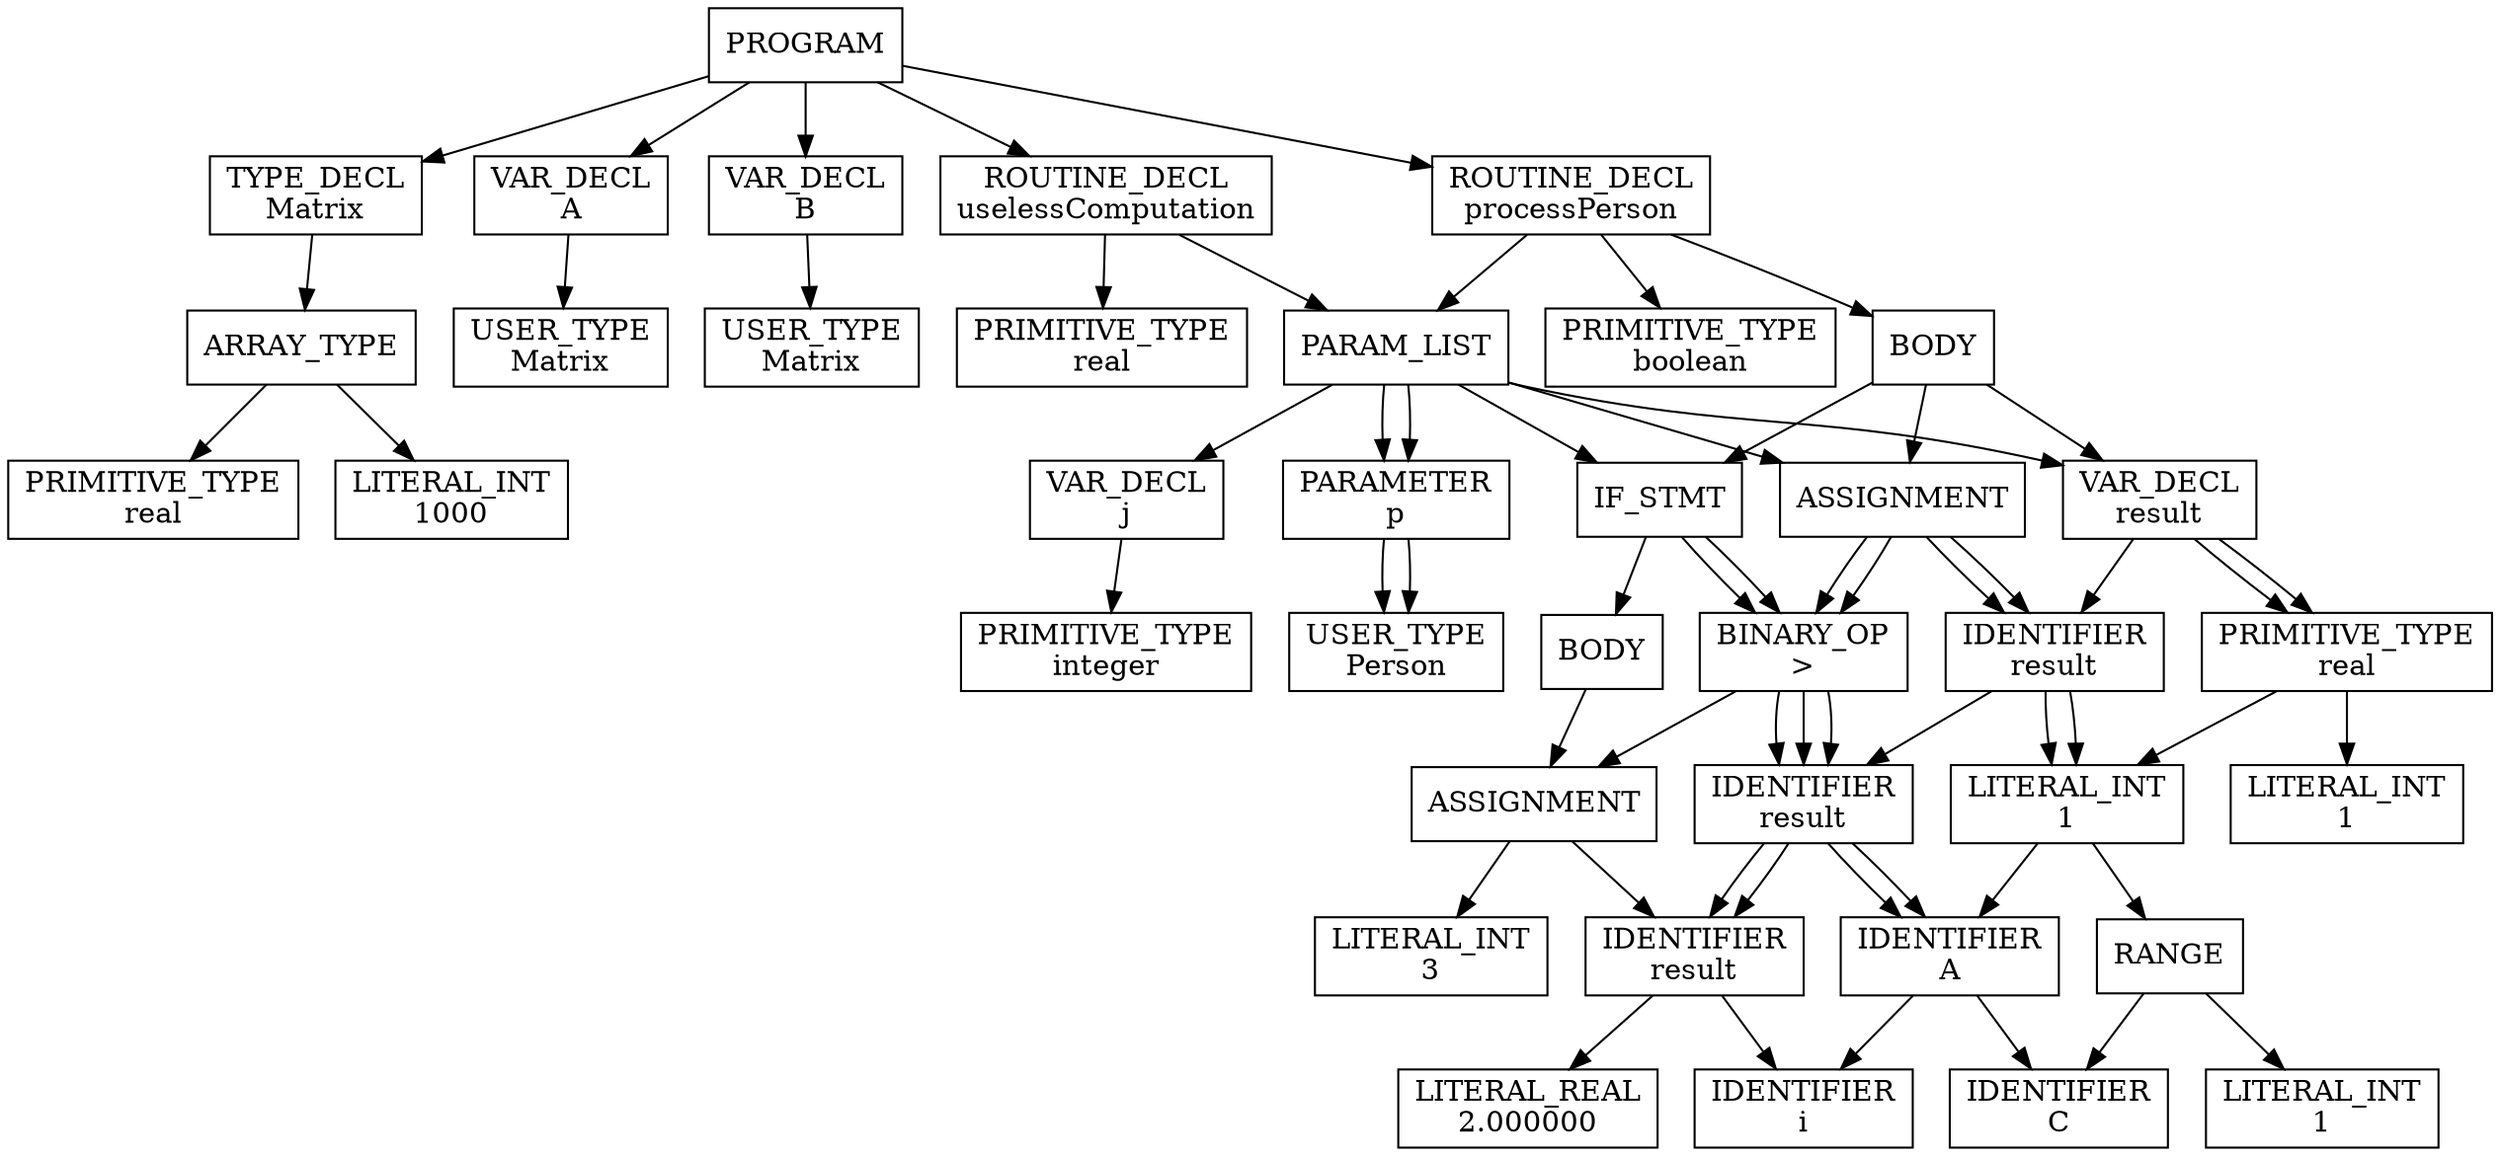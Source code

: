 digraph AST {
  node [shape=box];
  n0 [label="PROGRAM"];
  n0 -> n1;
  n1 [label="TYPE_DECL\nMatrix"];
  n1 -> n2;
  n2 [label="ARRAY_TYPE"];
  n2 -> n3;
  n3 [label="LITERAL_INT\n1000"];
  n2 -> n1003;
  n1003 [label="PRIMITIVE_TYPE\nreal"];
  n0 -> n1001;
  n1001 [label="VAR_DECL\nA"];
  n1001 -> n1002;
  n1002 [label="USER_TYPE\nMatrix"];
  n0 -> n2001;
  n2001 [label="VAR_DECL\nB"];
  n2001 -> n2002;
  n2002 [label="USER_TYPE\nMatrix"];
  n0 -> n3001;
  n3001 [label="ROUTINE_DECL\nuselessComputation"];
  n3001 -> n3002;
  n3002 [label="PRIMITIVE_TYPE\nreal"];
  n3001 -> n4002;
  n4002 [label="BODY"];
  n4002 -> n4003;
  n4003 [label="VAR_DECL\ni"];
  n4003 -> n4004;
  n4004 [label="PRIMITIVE_TYPE\ninteger"];
  n4002 -> n5003;
  n5003 [label="VAR_DECL\nj"];
  n5003 -> n5004;
  n5004 [label="PRIMITIVE_TYPE\ninteger"];
  n4002 -> n6003;
  n6003 [label="FOR_LOOP\ni"];
  n6003 -> n6004;
  n6004 [label="RANGE"];
  n6004 -> n6005;
  n6005 [label="LITERAL_INT\n1"];
  n6004 -> n7005;
  n7005 [label="LITERAL_INT\n999"];
  n6003 -> n7004;
  n7004 [label="BODY"];
  n7004 -> n7005;
  n7005 [label="FOR_LOOP\nj"];
  n7005 -> n7006;
  n7006 [label="RANGE"];
  n7006 -> n7007;
  n7007 [label="LITERAL_INT\n1"];
  n7006 -> n8007;
  n8007 [label="LITERAL_INT\n999"];
  n7005 -> n8006;
  n8006 [label="BODY"];
  n4002 -> n7003;
  n7003 [label="FOR_LOOP\ni"];
  n7003 -> n7004;
  n7004 [label="RANGE"];
  n7004 -> n7005;
  n7005 [label="LITERAL_INT\n1"];
  n7004 -> n8005;
  n8005 [label="LITERAL_INT\n999"];
  n7003 -> n8004;
  n8004 [label="BODY"];
  n8004 -> n8005;
  n8005 [label="ASSIGNMENT"];
  n8005 -> n8006;
  n8006 [label="ARRAY_ACCESS"];
  n8006 -> n8007;
  n8007 [label="IDENTIFIER\nC"];
  n8006 -> n9007;
  n9007 [label="IDENTIFIER\ni"];
  n8005 -> n9006;
  n9006 [label="BINARY_OP\n*"];
  n9006 -> n9007;
  n9007 [label="IDENTIFIER\ni"];
  n9006 -> n10007;
  n10007 [label="LITERAL_REAL\n2.000000"];
  n4002 -> n8003;
  n8003 [label="PRINT_STMT"];
  n8003 -> n8004;
  n8004 [label="EXPR_LIST"];
  n8004 -> n8005;
  n8005 [label="ARRAY_ACCESS"];
  n8005 -> n8006;
  n8006 [label="IDENTIFIER\nA"];
  n8005 -> n9006;
  n9006 [label="LITERAL_INT\n1"];
  n0 -> n4001;
  n4001 [label="ROUTINE_DECL\nprocessPerson"];
  n4001 -> n4002;
  n4002 [label="PARAM_LIST"];
  n4002 -> n4003;
  n4003 [label="PARAMETER\np"];
  n4003 -> n4004;
  n4004 [label="USER_TYPE\nPerson"];
  n4001 -> n5002;
  n5002 [label="PRIMITIVE_TYPE\nboolean"];
  n4001 -> n6002;
  n6002 [label="BODY"];
  n6002 -> n6003;
  n6003 [label="VAR_DECL\nresult"];
  n6003 -> n6004;
  n6004 [label="PRIMITIVE_TYPE\nreal"];
  n6002 -> n7003;
  n7003 [label="ASSIGNMENT"];
  n7003 -> n7004;
  n7004 [label="IDENTIFIER\nresult"];
  n7003 -> n8004;
  n8004 [label="ROUTINE_CALL\nuselessComputation"];
  n6002 -> n8003;
  n8003 [label="IF_STMT"];
  n8003 -> n8004;
  n8004 [label="BINARY_OP\n>"];
  n8004 -> n8005;
  n8005 [label="IDENTIFIER\nresult"];
  n8004 -> n9005;
  n9005 [label="LITERAL_INT\n0"];
  n8003 -> n9004;
  n9004 [label="BODY"];
  n9004 -> n9005;
  n9005 [label="ASSIGNMENT"];
  n9005 -> n9006;
  n9006 [label="IDENTIFIER\nresult"];
  n9005 -> n10006;
  n10006 [label="LITERAL_INT\n3"];
}
